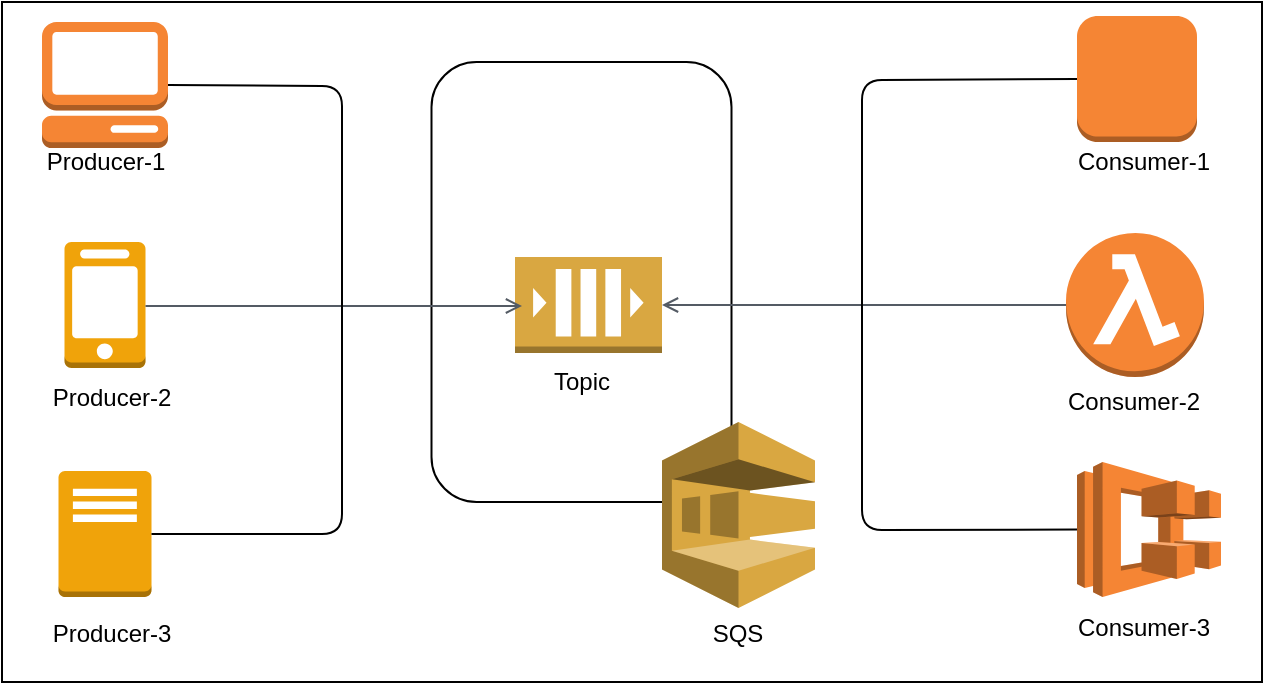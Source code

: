 <mxfile version="12.9.9" type="device"><diagram id="NvpqJBKRmjGPZKzPypbm" name="Page-1"><mxGraphModel dx="1106" dy="808" grid="1" gridSize="10" guides="1" tooltips="1" connect="1" arrows="1" fold="1" page="1" pageScale="1" pageWidth="1654" pageHeight="1169" math="0" shadow="0"><root><mxCell id="0"/><mxCell id="1" parent="0"/><mxCell id="FXB8UgUQol0CtkJiGUYg-52" value="" style="rounded=0;whiteSpace=wrap;html=1;" parent="1" vertex="1"><mxGeometry x="180" y="130" width="630" height="340" as="geometry"/></mxCell><mxCell id="FXB8UgUQol0CtkJiGUYg-37" value="" style="rounded=1;whiteSpace=wrap;html=1;" parent="1" vertex="1"><mxGeometry x="394.75" y="160" width="150" height="220" as="geometry"/></mxCell><mxCell id="FXB8UgUQol0CtkJiGUYg-29" value="" style="outlineConnect=0;dashed=0;verticalLabelPosition=bottom;verticalAlign=top;align=center;html=1;shape=mxgraph.aws3.sqs;fillColor=#D9A741;gradientColor=none;" parent="1" vertex="1"><mxGeometry x="510" y="340" width="76.5" height="93" as="geometry"/></mxCell><mxCell id="FXB8UgUQol0CtkJiGUYg-30" value="" style="outlineConnect=0;dashed=0;verticalLabelPosition=bottom;verticalAlign=top;align=center;html=1;shape=mxgraph.aws3.management_console;fillColor=#F58534;gradientColor=none;" parent="1" vertex="1"><mxGeometry x="200" y="140" width="63" height="63" as="geometry"/></mxCell><mxCell id="FXB8UgUQol0CtkJiGUYg-31" value="" style="outlineConnect=0;dashed=0;verticalLabelPosition=bottom;verticalAlign=top;align=center;html=1;shape=mxgraph.aws3.mobile_client;fillColor=#f0a30a;strokeColor=#BD7000;fontColor=#ffffff;" parent="1" vertex="1"><mxGeometry x="211.25" y="250" width="40.5" height="63" as="geometry"/></mxCell><mxCell id="FXB8UgUQol0CtkJiGUYg-32" value="" style="outlineConnect=0;dashed=0;verticalLabelPosition=bottom;verticalAlign=top;align=center;html=1;shape=mxgraph.aws3.traditional_server;fillColor=#f0a30a;strokeColor=#BD7000;fontColor=#ffffff;" parent="1" vertex="1"><mxGeometry x="208.25" y="364.5" width="46.5" height="63" as="geometry"/></mxCell><mxCell id="FXB8UgUQol0CtkJiGUYg-33" value="Producer-1" style="text;html=1;strokeColor=none;fillColor=none;align=center;verticalAlign=middle;whiteSpace=wrap;rounded=0;" parent="1" vertex="1"><mxGeometry x="196.5" y="200" width="70" height="20" as="geometry"/></mxCell><mxCell id="FXB8UgUQol0CtkJiGUYg-34" value="Producer-2" style="text;html=1;strokeColor=none;fillColor=none;align=center;verticalAlign=middle;whiteSpace=wrap;rounded=0;" parent="1" vertex="1"><mxGeometry x="200" y="317.5" width="70" height="20" as="geometry"/></mxCell><mxCell id="FXB8UgUQol0CtkJiGUYg-35" value="Producer-3" style="text;html=1;strokeColor=none;fillColor=none;align=center;verticalAlign=middle;whiteSpace=wrap;rounded=0;" parent="1" vertex="1"><mxGeometry x="200" y="436.25" width="70" height="20" as="geometry"/></mxCell><mxCell id="FXB8UgUQol0CtkJiGUYg-36" value="" style="outlineConnect=0;dashed=0;verticalLabelPosition=bottom;verticalAlign=top;align=center;html=1;shape=mxgraph.aws3.queue;fillColor=#D9A741;gradientColor=none;" parent="1" vertex="1"><mxGeometry x="436.5" y="257.5" width="73.5" height="48" as="geometry"/></mxCell><mxCell id="FXB8UgUQol0CtkJiGUYg-38" value="" style="outlineConnect=0;dashed=0;verticalLabelPosition=bottom;verticalAlign=top;align=center;html=1;shape=mxgraph.aws3.instance;fillColor=#F58534;gradientColor=none;" parent="1" vertex="1"><mxGeometry x="717.5" y="137" width="60" height="63" as="geometry"/></mxCell><mxCell id="FXB8UgUQol0CtkJiGUYg-39" value="" style="outlineConnect=0;dashed=0;verticalLabelPosition=bottom;verticalAlign=top;align=center;html=1;shape=mxgraph.aws3.lambda_function;fillColor=#F58534;gradientColor=none;" parent="1" vertex="1"><mxGeometry x="712" y="245.5" width="69" height="72" as="geometry"/></mxCell><mxCell id="FXB8UgUQol0CtkJiGUYg-40" value="" style="outlineConnect=0;dashed=0;verticalLabelPosition=bottom;verticalAlign=top;align=center;html=1;shape=mxgraph.aws3.ecs;fillColor=#F58534;gradientColor=none;" parent="1" vertex="1"><mxGeometry x="717.5" y="360" width="72" height="67.5" as="geometry"/></mxCell><mxCell id="FXB8UgUQol0CtkJiGUYg-41" value="Consumer-1" style="text;html=1;strokeColor=none;fillColor=none;align=center;verticalAlign=middle;whiteSpace=wrap;rounded=0;" parent="1" vertex="1"><mxGeometry x="715.5" y="200" width="70" height="20" as="geometry"/></mxCell><mxCell id="FXB8UgUQol0CtkJiGUYg-42" value="Consumer-2" style="text;html=1;strokeColor=none;fillColor=none;align=center;verticalAlign=middle;whiteSpace=wrap;rounded=0;" parent="1" vertex="1"><mxGeometry x="710.5" y="320" width="70" height="20" as="geometry"/></mxCell><mxCell id="FXB8UgUQol0CtkJiGUYg-43" value="Consumer-3" style="text;html=1;strokeColor=none;fillColor=none;align=center;verticalAlign=middle;whiteSpace=wrap;rounded=0;" parent="1" vertex="1"><mxGeometry x="715.5" y="433" width="70" height="20" as="geometry"/></mxCell><mxCell id="FXB8UgUQol0CtkJiGUYg-45" value="" style="edgeStyle=orthogonalEdgeStyle;html=1;endArrow=open;elbow=vertical;startArrow=none;endFill=0;strokeColor=#545B64;rounded=0;" parent="1" source="FXB8UgUQol0CtkJiGUYg-31" edge="1"><mxGeometry width="100" relative="1" as="geometry"><mxPoint x="510" y="160" as="sourcePoint"/><mxPoint x="440" y="282" as="targetPoint"/><Array as="points"><mxPoint x="430" y="282"/></Array></mxGeometry></mxCell><mxCell id="FXB8UgUQol0CtkJiGUYg-50" value="Topic" style="text;html=1;strokeColor=none;fillColor=none;align=center;verticalAlign=middle;whiteSpace=wrap;rounded=0;" parent="1" vertex="1"><mxGeometry x="449.75" y="310" width="40" height="20" as="geometry"/></mxCell><mxCell id="FXB8UgUQol0CtkJiGUYg-51" value="SQS" style="text;html=1;strokeColor=none;fillColor=none;align=center;verticalAlign=middle;whiteSpace=wrap;rounded=0;" parent="1" vertex="1"><mxGeometry x="528.25" y="436.25" width="40" height="20" as="geometry"/></mxCell><mxCell id="iS1ohW3ZHTPp3i1GdMT_-1" value="" style="edgeStyle=orthogonalEdgeStyle;html=1;endArrow=none;elbow=vertical;startArrow=open;startFill=0;strokeColor=#545B64;rounded=0;exitX=1;exitY=0.5;exitDx=0;exitDy=0;exitPerimeter=0;entryX=0;entryY=0.5;entryDx=0;entryDy=0;entryPerimeter=0;" parent="1" source="FXB8UgUQol0CtkJiGUYg-36" target="FXB8UgUQol0CtkJiGUYg-39" edge="1"><mxGeometry width="100" relative="1" as="geometry"><mxPoint x="540" y="400" as="sourcePoint"/><mxPoint x="640" y="400" as="targetPoint"/></mxGeometry></mxCell><mxCell id="T_cGIOl9C1uMivYcPdxY-3" value="" style="endArrow=none;html=1;fontSize=14;exitX=1;exitY=0.5;exitDx=0;exitDy=0;exitPerimeter=0;" edge="1" parent="1" source="FXB8UgUQol0CtkJiGUYg-30"><mxGeometry width="50" height="50" relative="1" as="geometry"><mxPoint x="540" y="440" as="sourcePoint"/><mxPoint x="350" y="280" as="targetPoint"/><Array as="points"><mxPoint x="350" y="172"/></Array></mxGeometry></mxCell><mxCell id="T_cGIOl9C1uMivYcPdxY-4" value="" style="endArrow=none;html=1;fontSize=14;exitX=1;exitY=0.5;exitDx=0;exitDy=0;exitPerimeter=0;" edge="1" parent="1" source="FXB8UgUQol0CtkJiGUYg-32"><mxGeometry width="50" height="50" relative="1" as="geometry"><mxPoint x="540" y="440" as="sourcePoint"/><mxPoint x="350" y="280" as="targetPoint"/><Array as="points"><mxPoint x="350" y="396"/></Array></mxGeometry></mxCell><mxCell id="T_cGIOl9C1uMivYcPdxY-5" value="" style="endArrow=none;html=1;fontSize=14;entryX=0;entryY=0.5;entryDx=0;entryDy=0;entryPerimeter=0;" edge="1" parent="1" target="FXB8UgUQol0CtkJiGUYg-38"><mxGeometry width="50" height="50" relative="1" as="geometry"><mxPoint x="610" y="280" as="sourcePoint"/><mxPoint x="700" y="170" as="targetPoint"/><Array as="points"><mxPoint x="610" y="169"/></Array></mxGeometry></mxCell><mxCell id="T_cGIOl9C1uMivYcPdxY-8" value="" style="endArrow=none;html=1;fontSize=14;exitX=0;exitY=0.5;exitDx=0;exitDy=0;exitPerimeter=0;" edge="1" parent="1" source="FXB8UgUQol0CtkJiGUYg-40"><mxGeometry width="50" height="50" relative="1" as="geometry"><mxPoint x="540" y="440" as="sourcePoint"/><mxPoint x="610" y="280" as="targetPoint"/><Array as="points"><mxPoint x="610" y="394"/></Array></mxGeometry></mxCell></root></mxGraphModel></diagram></mxfile>
